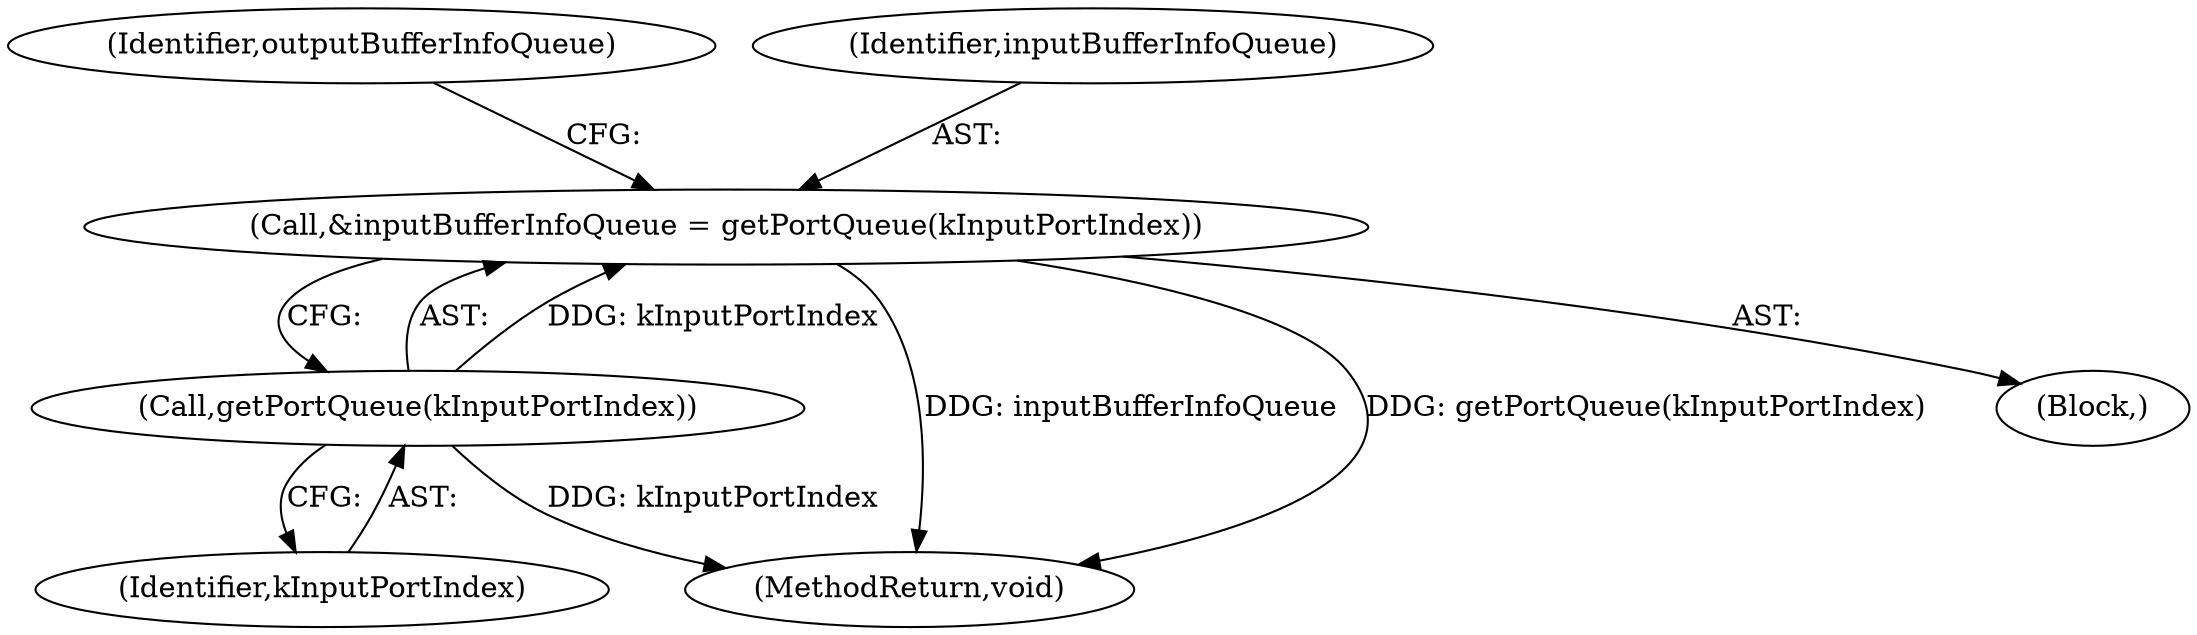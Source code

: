 digraph "0_Android_7fd96ebfc4c9da496c59d7c45e1f62be178e626d@pointer" {
"1000134" [label="(Call,&inputBufferInfoQueue = getPortQueue(kInputPortIndex))"];
"1000136" [label="(Call,getPortQueue(kInputPortIndex))"];
"1000140" [label="(Identifier,outputBufferInfoQueue)"];
"1000136" [label="(Call,getPortQueue(kInputPortIndex))"];
"1000135" [label="(Identifier,inputBufferInfoQueue)"];
"1000134" [label="(Call,&inputBufferInfoQueue = getPortQueue(kInputPortIndex))"];
"1000560" [label="(MethodReturn,void)"];
"1000113" [label="(Block,)"];
"1000137" [label="(Identifier,kInputPortIndex)"];
"1000134" -> "1000113"  [label="AST: "];
"1000134" -> "1000136"  [label="CFG: "];
"1000135" -> "1000134"  [label="AST: "];
"1000136" -> "1000134"  [label="AST: "];
"1000140" -> "1000134"  [label="CFG: "];
"1000134" -> "1000560"  [label="DDG: inputBufferInfoQueue"];
"1000134" -> "1000560"  [label="DDG: getPortQueue(kInputPortIndex)"];
"1000136" -> "1000134"  [label="DDG: kInputPortIndex"];
"1000136" -> "1000137"  [label="CFG: "];
"1000137" -> "1000136"  [label="AST: "];
"1000136" -> "1000560"  [label="DDG: kInputPortIndex"];
}
